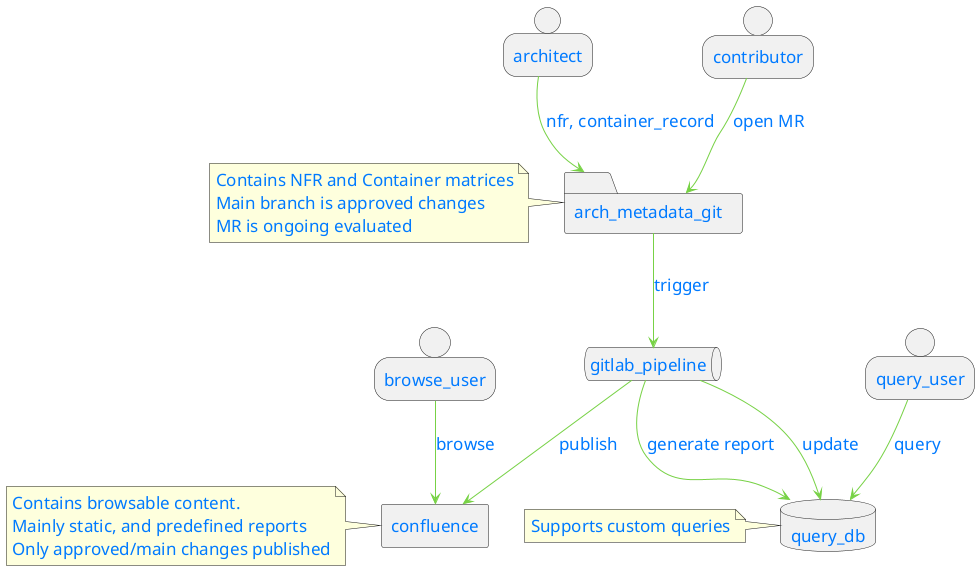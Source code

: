@startuml
skinparam default {
    FontName SansSerif
    FontSize 17
    FontColor #007aff
    FontStyle bold
}

skinparam sequence {
    ArrowColor #77D245
    ActorBorderColor #194A7D
    ActorBackgroundColor #194A7D
}

skinparam interface {
    BorderColor #194A7D
    BackgroundColor #194A7D
}

!define public_expose red
!define encrypted red
!define unencrypted #77D245
!define user_plane bold
!define control_plane dashed
!define mng_plane dotted
skinparam backgroundColor transparent
person architect
person contributor
folder arch_metadata_git
note left
Contains NFR and Container matrices
Main branch is approved changes
MR is ongoing evaluated
end note
queue gitlab_pipeline
database query_db
note left
Supports custom queries
end note
rectangle confluence
note left
Contains browsable content.
Mainly static, and predefined reports
Only approved/main changes published
end note
person browse_user
person query_user

architect --> arch_metadata_git: nfr, container_record
contributor --> arch_metadata_git: open MR
arch_metadata_git --> gitlab_pipeline: trigger
gitlab_pipeline --> query_db: update
gitlab_pipeline --> query_db: generate report
query_user --> query_db: query
browse_user --> confluence: browse
gitlab_pipeline --> confluence: publish




@enduml